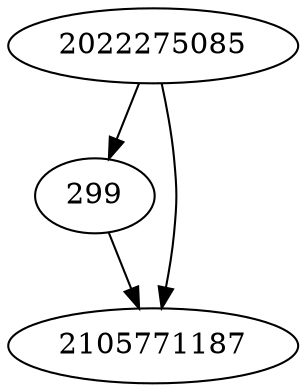 strict digraph  {
2022275085;
299;
2105771187;
2022275085 -> 2105771187;
2022275085 -> 299;
299 -> 2105771187;
}
